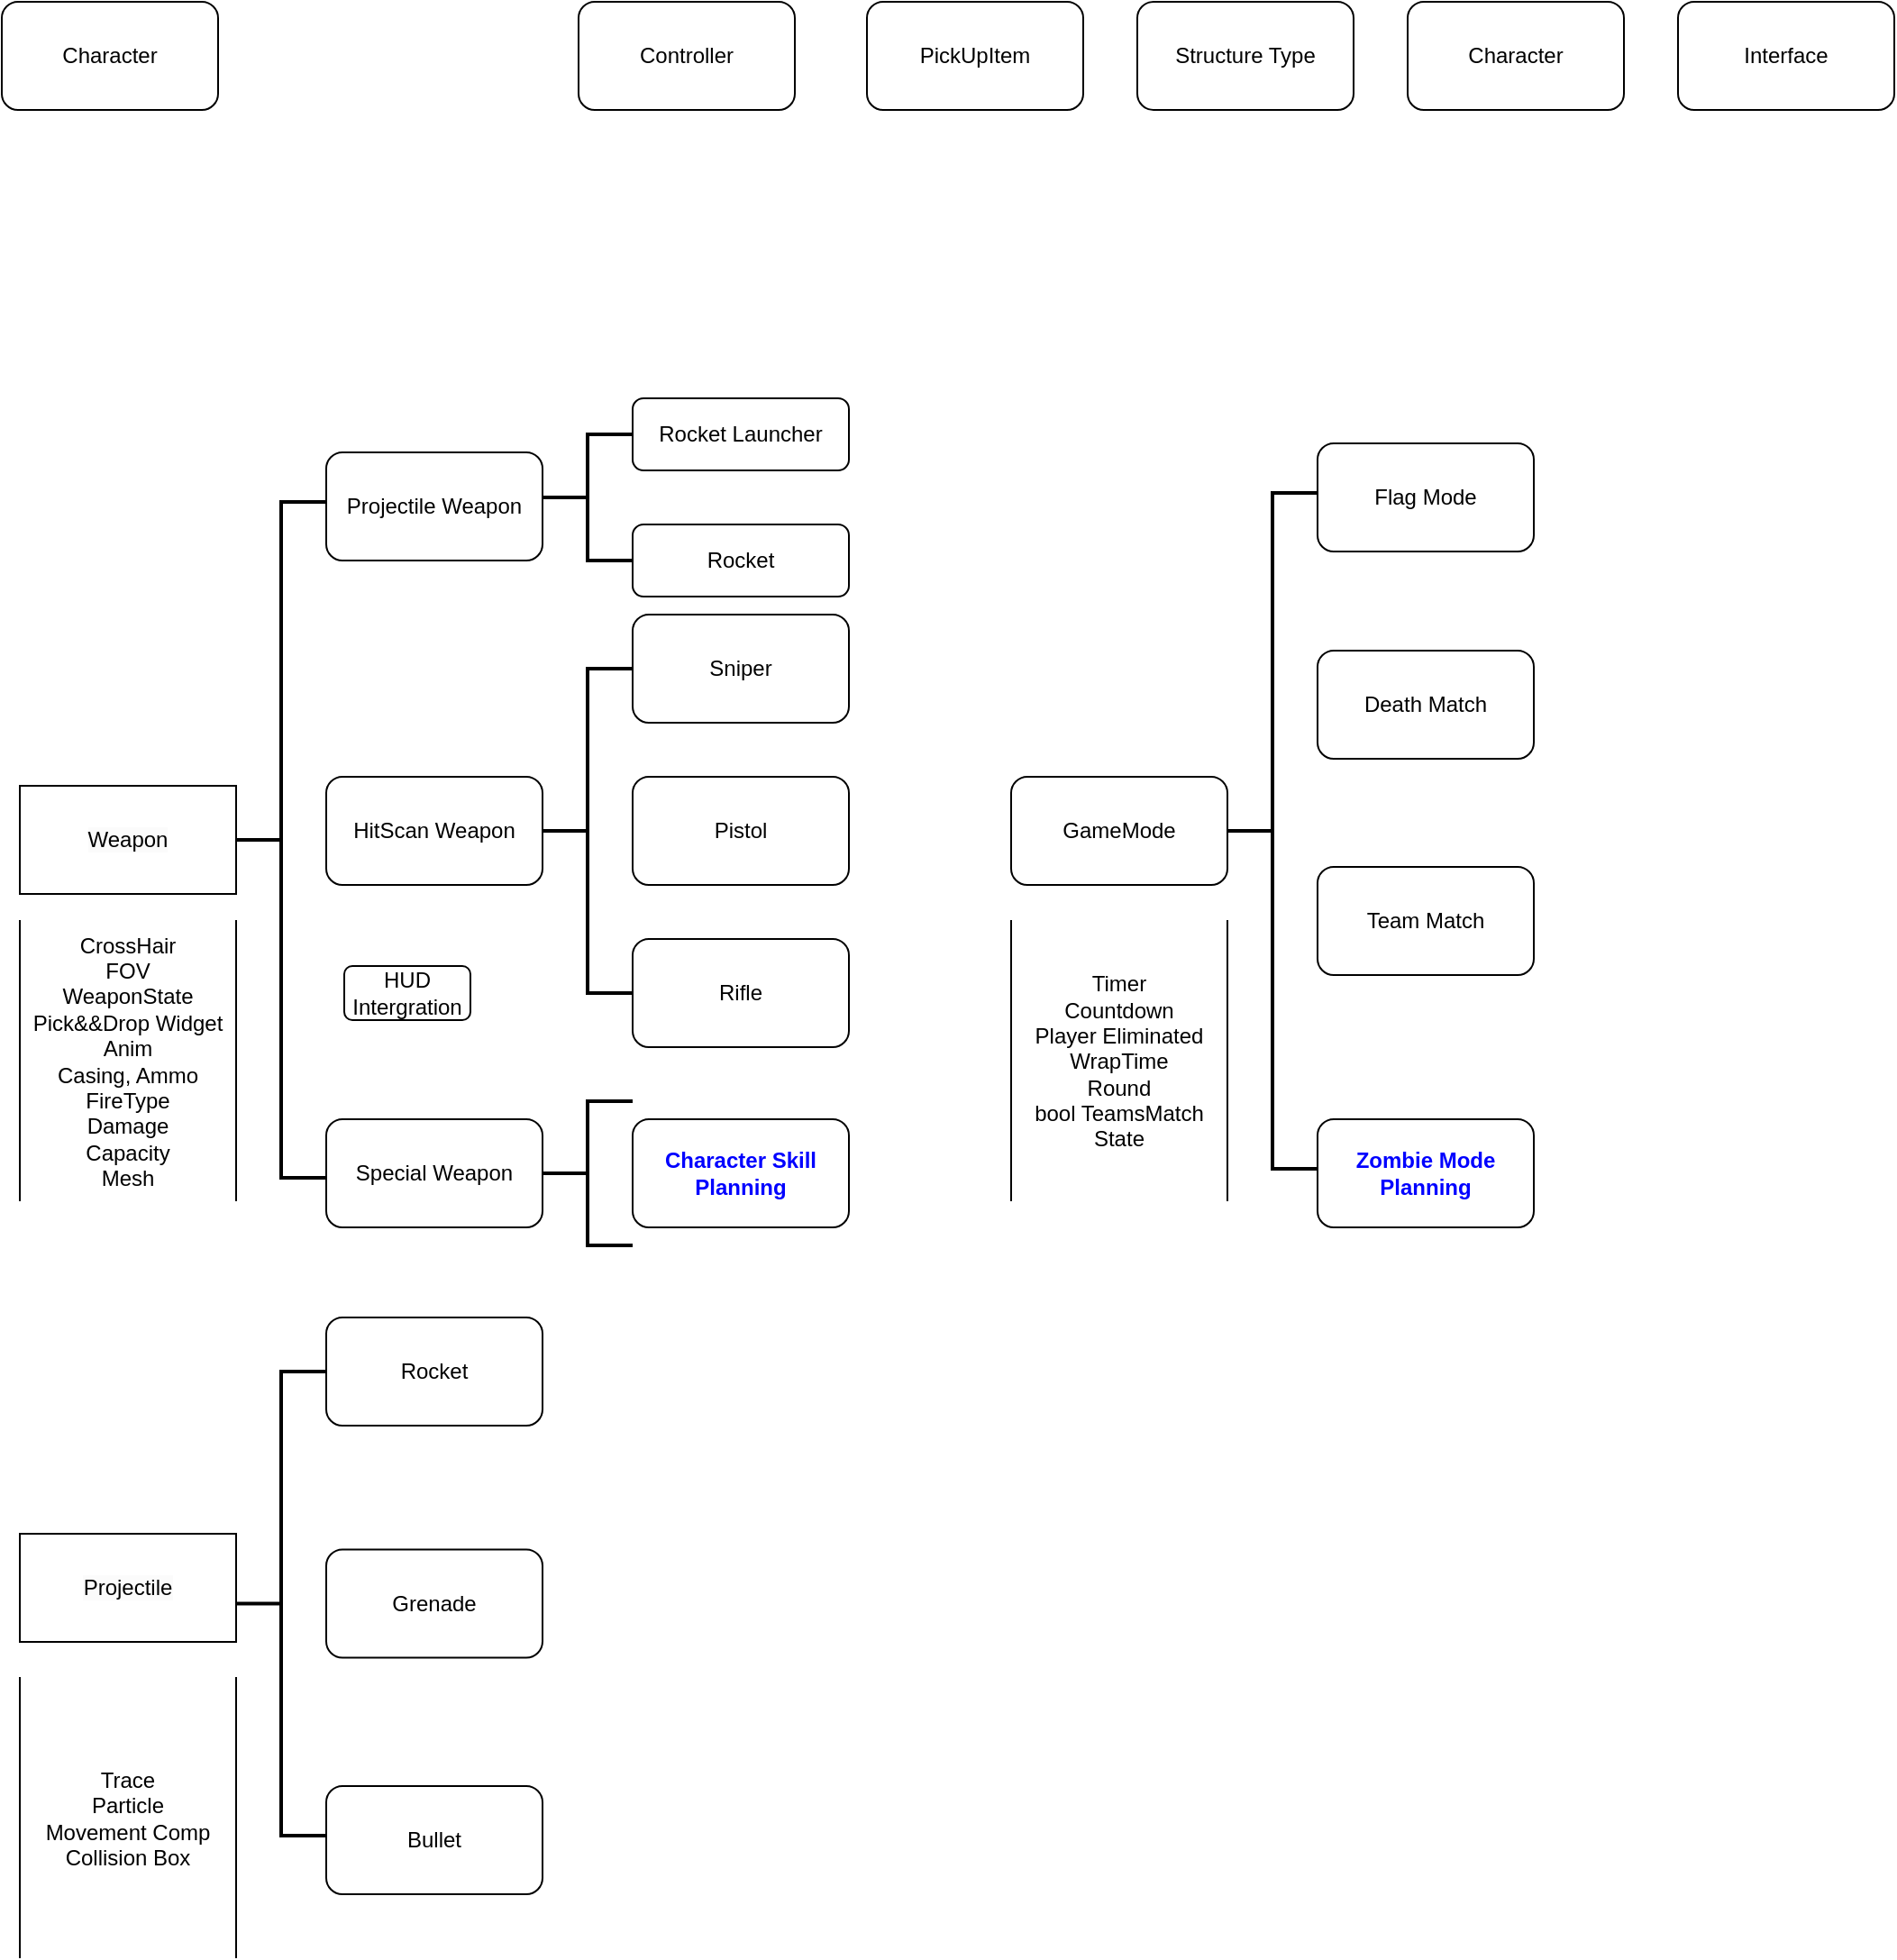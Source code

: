 <mxfile version="26.1.0">
  <diagram name="Page-1" id="9f46799a-70d6-7492-0946-bef42562c5a5">
    <mxGraphModel dx="1131" dy="1567" grid="1" gridSize="10" guides="1" tooltips="1" connect="1" arrows="1" fold="1" page="1" pageScale="1" pageWidth="1100" pageHeight="850" background="none" math="0" shadow="0">
      <root>
        <mxCell id="0" />
        <mxCell id="1" parent="0" />
        <mxCell id="eI9wI4SPfCDDGiGvA2EJ-2" value="Character" style="rounded=1;whiteSpace=wrap;html=1;" parent="1" vertex="1">
          <mxGeometry x="970" y="90" width="120" height="60" as="geometry" />
        </mxCell>
        <mxCell id="eI9wI4SPfCDDGiGvA2EJ-3" value="HUD Intergration" style="rounded=1;whiteSpace=wrap;html=1;" parent="1" vertex="1">
          <mxGeometry x="380" y="625" width="70" height="30" as="geometry" />
        </mxCell>
        <mxCell id="eI9wI4SPfCDDGiGvA2EJ-4" value="Interface" style="rounded=1;whiteSpace=wrap;html=1;" parent="1" vertex="1">
          <mxGeometry x="1120" y="90" width="120" height="60" as="geometry" />
        </mxCell>
        <mxCell id="eI9wI4SPfCDDGiGvA2EJ-7" value="GameMode" style="rounded=1;whiteSpace=wrap;html=1;" parent="1" vertex="1">
          <mxGeometry x="750" y="520" width="120" height="60" as="geometry" />
        </mxCell>
        <mxCell id="eI9wI4SPfCDDGiGvA2EJ-8" value="Controller" style="rounded=1;whiteSpace=wrap;html=1;" parent="1" vertex="1">
          <mxGeometry x="510" y="90" width="120" height="60" as="geometry" />
        </mxCell>
        <mxCell id="eI9wI4SPfCDDGiGvA2EJ-9" value="PickUpItem" style="rounded=1;whiteSpace=wrap;html=1;" parent="1" vertex="1">
          <mxGeometry x="670" y="90" width="120" height="60" as="geometry" />
        </mxCell>
        <mxCell id="eI9wI4SPfCDDGiGvA2EJ-10" value="Structure Type" style="rounded=1;whiteSpace=wrap;html=1;" parent="1" vertex="1">
          <mxGeometry x="820" y="90" width="120" height="60" as="geometry" />
        </mxCell>
        <mxCell id="zdLYafCI5JtRFyFmmwGN-5" value="&lt;span style=&quot;color: rgb(0, 0, 0); font-family: Helvetica; font-size: 12px; font-style: normal; font-variant-ligatures: normal; font-variant-caps: normal; font-weight: 400; letter-spacing: normal; orphans: 2; text-align: center; text-indent: 0px; text-transform: none; widows: 2; word-spacing: 0px; -webkit-text-stroke-width: 0px; white-space: normal; background-color: rgb(251, 251, 251); text-decoration-thickness: initial; text-decoration-style: initial; text-decoration-color: initial; float: none; display: inline !important;&quot;&gt;Weapon&lt;/span&gt;" style="rounded=0;whiteSpace=wrap;html=1;" vertex="1" parent="1">
          <mxGeometry x="200" y="525" width="120" height="60" as="geometry" />
        </mxCell>
        <mxCell id="zdLYafCI5JtRFyFmmwGN-8" value="" style="strokeWidth=2;html=1;shape=mxgraph.flowchart.annotation_2;align=left;labelPosition=right;pointerEvents=1;" vertex="1" parent="1">
          <mxGeometry x="320" y="367.5" width="50" height="375" as="geometry" />
        </mxCell>
        <mxCell id="zdLYafCI5JtRFyFmmwGN-9" value="Projectile Weapon" style="rounded=1;whiteSpace=wrap;html=1;" vertex="1" parent="1">
          <mxGeometry x="370" y="340" width="120" height="60" as="geometry" />
        </mxCell>
        <mxCell id="zdLYafCI5JtRFyFmmwGN-10" value="HitScan Weapon" style="rounded=1;whiteSpace=wrap;html=1;" vertex="1" parent="1">
          <mxGeometry x="370" y="520" width="120" height="60" as="geometry" />
        </mxCell>
        <mxCell id="zdLYafCI5JtRFyFmmwGN-11" value="Special Weapon" style="rounded=1;whiteSpace=wrap;html=1;" vertex="1" parent="1">
          <mxGeometry x="370" y="710" width="120" height="60" as="geometry" />
        </mxCell>
        <mxCell id="zdLYafCI5JtRFyFmmwGN-13" value="CrossHair&lt;div&gt;FOV&lt;/div&gt;&lt;div&gt;WeaponState&lt;/div&gt;&lt;div&gt;Pick&amp;amp;&amp;amp;Drop Widget&lt;/div&gt;&lt;div&gt;Anim&lt;/div&gt;&lt;div&gt;Casing, Ammo&lt;/div&gt;&lt;div&gt;FireType&lt;/div&gt;&lt;div&gt;Damage&lt;/div&gt;&lt;div&gt;Capacity&lt;/div&gt;&lt;div&gt;Mesh&lt;/div&gt;" style="shape=partialRectangle;whiteSpace=wrap;html=1;top=0;bottom=0;fillColor=none;" vertex="1" parent="1">
          <mxGeometry x="200" y="600" width="120" height="155" as="geometry" />
        </mxCell>
        <mxCell id="zdLYafCI5JtRFyFmmwGN-14" value="" style="strokeWidth=2;html=1;shape=mxgraph.flowchart.annotation_2;align=left;labelPosition=right;pointerEvents=1;" vertex="1" parent="1">
          <mxGeometry x="490" y="330" width="50" height="70" as="geometry" />
        </mxCell>
        <mxCell id="zdLYafCI5JtRFyFmmwGN-15" value="" style="strokeWidth=2;html=1;shape=mxgraph.flowchart.annotation_2;align=left;labelPosition=right;pointerEvents=1;" vertex="1" parent="1">
          <mxGeometry x="490" y="460" width="50" height="180" as="geometry" />
        </mxCell>
        <mxCell id="zdLYafCI5JtRFyFmmwGN-16" value="" style="strokeWidth=2;html=1;shape=mxgraph.flowchart.annotation_2;align=left;labelPosition=right;pointerEvents=1;" vertex="1" parent="1">
          <mxGeometry x="490" y="700" width="50" height="80" as="geometry" />
        </mxCell>
        <mxCell id="zdLYafCI5JtRFyFmmwGN-17" value="Rocket Launcher" style="rounded=1;whiteSpace=wrap;html=1;" vertex="1" parent="1">
          <mxGeometry x="540" y="310" width="120" height="40" as="geometry" />
        </mxCell>
        <mxCell id="zdLYafCI5JtRFyFmmwGN-18" value="Sniper" style="rounded=1;whiteSpace=wrap;html=1;" vertex="1" parent="1">
          <mxGeometry x="540" y="430" width="120" height="60" as="geometry" />
        </mxCell>
        <mxCell id="zdLYafCI5JtRFyFmmwGN-20" value="&lt;div&gt;&lt;b&gt;&lt;font style=&quot;color: rgb(0, 0, 255);&quot;&gt;Character Skill&lt;/font&gt;&lt;/b&gt;&lt;/div&gt;&lt;b&gt;&lt;font style=&quot;color: rgb(0, 0, 255);&quot;&gt;Planning&lt;/font&gt;&lt;/b&gt;" style="rounded=1;whiteSpace=wrap;html=1;" vertex="1" parent="1">
          <mxGeometry x="540" y="710" width="120" height="60" as="geometry" />
        </mxCell>
        <mxCell id="zdLYafCI5JtRFyFmmwGN-21" value="Pistol" style="rounded=1;whiteSpace=wrap;html=1;" vertex="1" parent="1">
          <mxGeometry x="540" y="520" width="120" height="60" as="geometry" />
        </mxCell>
        <mxCell id="zdLYafCI5JtRFyFmmwGN-22" value="Rifle" style="rounded=1;whiteSpace=wrap;html=1;" vertex="1" parent="1">
          <mxGeometry x="540" y="610" width="120" height="60" as="geometry" />
        </mxCell>
        <mxCell id="zdLYafCI5JtRFyFmmwGN-23" value="Rocket" style="rounded=1;whiteSpace=wrap;html=1;" vertex="1" parent="1">
          <mxGeometry x="540" y="380" width="120" height="40" as="geometry" />
        </mxCell>
        <mxCell id="zdLYafCI5JtRFyFmmwGN-24" value="&lt;span style=&quot;color: rgb(0, 0, 0); font-family: Helvetica; font-size: 12px; font-style: normal; font-variant-ligatures: normal; font-variant-caps: normal; font-weight: 400; letter-spacing: normal; orphans: 2; text-align: center; text-indent: 0px; text-transform: none; widows: 2; word-spacing: 0px; -webkit-text-stroke-width: 0px; white-space: normal; background-color: rgb(251, 251, 251); text-decoration-thickness: initial; text-decoration-style: initial; text-decoration-color: initial; float: none; display: inline !important;&quot;&gt;Projectile&lt;/span&gt;" style="rounded=0;whiteSpace=wrap;html=1;" vertex="1" parent="1">
          <mxGeometry x="200" y="940" width="120" height="60" as="geometry" />
        </mxCell>
        <mxCell id="zdLYafCI5JtRFyFmmwGN-25" value="" style="strokeWidth=2;html=1;shape=mxgraph.flowchart.annotation_2;align=left;labelPosition=right;pointerEvents=1;" vertex="1" parent="1">
          <mxGeometry x="320" y="850" width="50" height="257.5" as="geometry" />
        </mxCell>
        <mxCell id="zdLYafCI5JtRFyFmmwGN-26" value="Rocket" style="rounded=1;whiteSpace=wrap;html=1;" vertex="1" parent="1">
          <mxGeometry x="370" y="820" width="120" height="60" as="geometry" />
        </mxCell>
        <mxCell id="zdLYafCI5JtRFyFmmwGN-27" value="Grenade" style="rounded=1;whiteSpace=wrap;html=1;" vertex="1" parent="1">
          <mxGeometry x="370" y="948.75" width="120" height="60" as="geometry" />
        </mxCell>
        <mxCell id="zdLYafCI5JtRFyFmmwGN-28" value="Bullet" style="rounded=1;whiteSpace=wrap;html=1;" vertex="1" parent="1">
          <mxGeometry x="370" y="1080" width="120" height="60" as="geometry" />
        </mxCell>
        <mxCell id="zdLYafCI5JtRFyFmmwGN-32" value="Trace&lt;div&gt;Particle&lt;/div&gt;&lt;div&gt;Movement Comp&lt;/div&gt;&lt;div&gt;Collision Box&lt;/div&gt;" style="shape=partialRectangle;whiteSpace=wrap;html=1;top=0;bottom=0;fillColor=none;" vertex="1" parent="1">
          <mxGeometry x="200" y="1020" width="120" height="155" as="geometry" />
        </mxCell>
        <mxCell id="zdLYafCI5JtRFyFmmwGN-33" value="Character" style="rounded=1;whiteSpace=wrap;html=1;" vertex="1" parent="1">
          <mxGeometry x="190" y="90" width="120" height="60" as="geometry" />
        </mxCell>
        <mxCell id="zdLYafCI5JtRFyFmmwGN-35" value="" style="strokeWidth=2;html=1;shape=mxgraph.flowchart.annotation_2;align=left;labelPosition=right;pointerEvents=1;" vertex="1" parent="1">
          <mxGeometry x="870" y="362.5" width="50" height="375" as="geometry" />
        </mxCell>
        <mxCell id="zdLYafCI5JtRFyFmmwGN-36" value="Flag Mode" style="rounded=1;whiteSpace=wrap;html=1;" vertex="1" parent="1">
          <mxGeometry x="920" y="335" width="120" height="60" as="geometry" />
        </mxCell>
        <mxCell id="zdLYafCI5JtRFyFmmwGN-37" value="Death Match" style="rounded=1;whiteSpace=wrap;html=1;" vertex="1" parent="1">
          <mxGeometry x="920" y="450" width="120" height="60" as="geometry" />
        </mxCell>
        <mxCell id="zdLYafCI5JtRFyFmmwGN-38" value="Team Match" style="rounded=1;whiteSpace=wrap;html=1;" vertex="1" parent="1">
          <mxGeometry x="920" y="570" width="120" height="60" as="geometry" />
        </mxCell>
        <mxCell id="zdLYafCI5JtRFyFmmwGN-40" value="&lt;font color=&quot;#0000ff&quot;&gt;&lt;b&gt;Zombie Mode&lt;/b&gt;&lt;/font&gt;&lt;div&gt;&lt;font color=&quot;#0000ff&quot;&gt;&lt;b&gt;Planning&lt;/b&gt;&lt;/font&gt;&lt;/div&gt;" style="rounded=1;whiteSpace=wrap;html=1;" vertex="1" parent="1">
          <mxGeometry x="920" y="710" width="120" height="60" as="geometry" />
        </mxCell>
        <mxCell id="zdLYafCI5JtRFyFmmwGN-41" value="Timer&lt;div&gt;Countdown&lt;br&gt;&lt;div&gt;Player Eliminated&lt;/div&gt;&lt;div&gt;WrapTime&lt;/div&gt;&lt;div&gt;Round&lt;/div&gt;&lt;div&gt;bool TeamsMatch&lt;/div&gt;&lt;div&gt;State&lt;/div&gt;&lt;/div&gt;" style="shape=partialRectangle;whiteSpace=wrap;html=1;top=0;bottom=0;fillColor=none;" vertex="1" parent="1">
          <mxGeometry x="750" y="600" width="120" height="155" as="geometry" />
        </mxCell>
      </root>
    </mxGraphModel>
  </diagram>
</mxfile>

